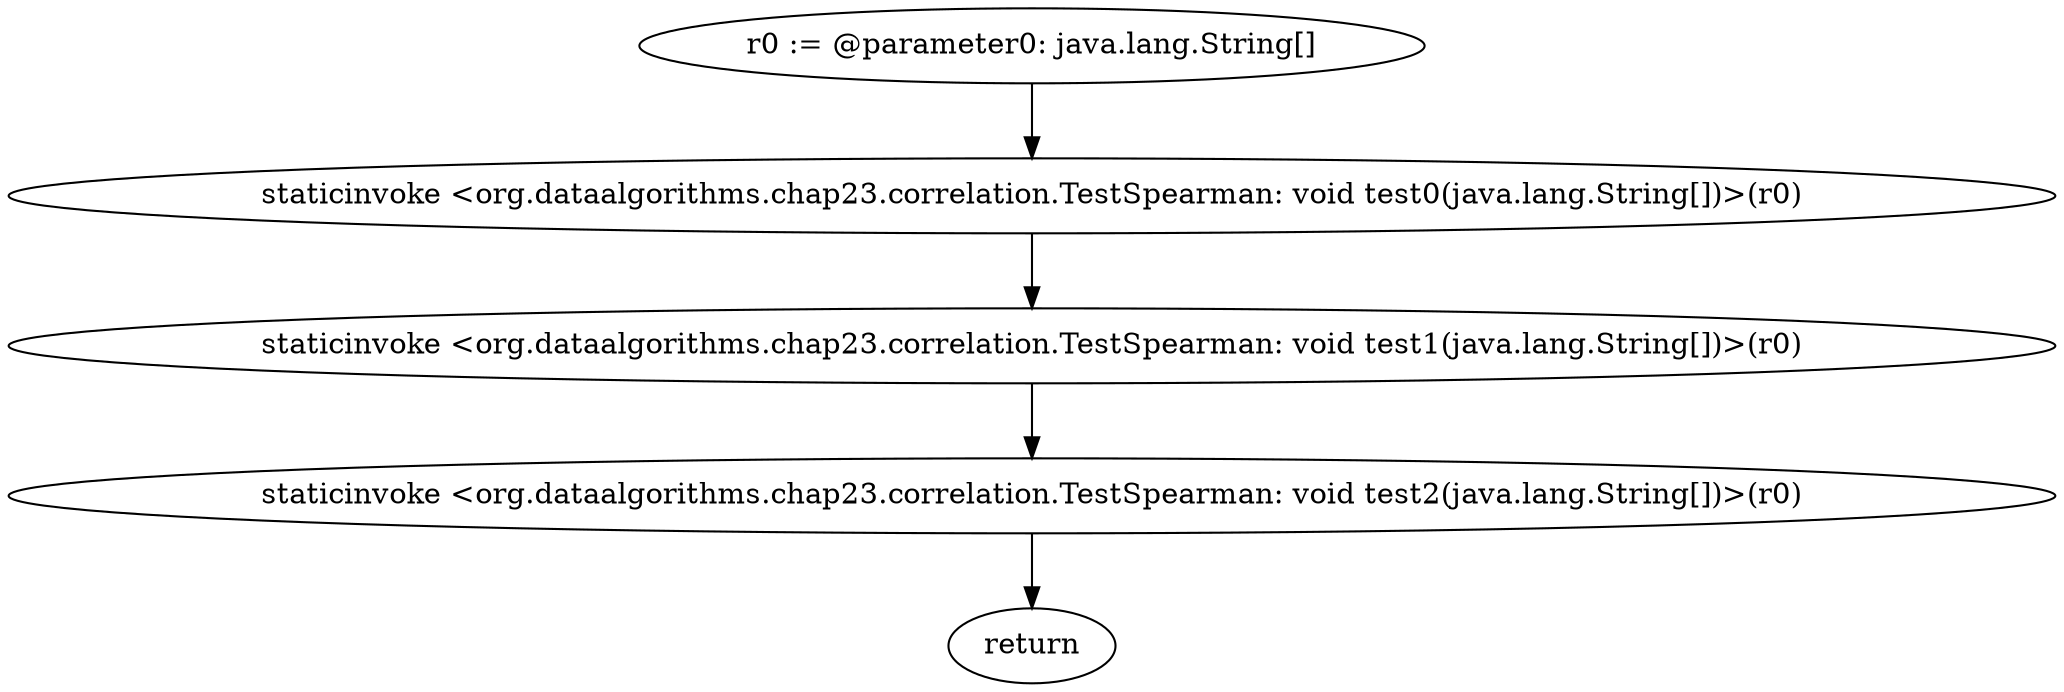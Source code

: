 digraph "unitGraph" {
    "r0 := @parameter0: java.lang.String[]"
    "staticinvoke <org.dataalgorithms.chap23.correlation.TestSpearman: void test0(java.lang.String[])>(r0)"
    "staticinvoke <org.dataalgorithms.chap23.correlation.TestSpearman: void test1(java.lang.String[])>(r0)"
    "staticinvoke <org.dataalgorithms.chap23.correlation.TestSpearman: void test2(java.lang.String[])>(r0)"
    "return"
    "r0 := @parameter0: java.lang.String[]"->"staticinvoke <org.dataalgorithms.chap23.correlation.TestSpearman: void test0(java.lang.String[])>(r0)";
    "staticinvoke <org.dataalgorithms.chap23.correlation.TestSpearman: void test0(java.lang.String[])>(r0)"->"staticinvoke <org.dataalgorithms.chap23.correlation.TestSpearman: void test1(java.lang.String[])>(r0)";
    "staticinvoke <org.dataalgorithms.chap23.correlation.TestSpearman: void test1(java.lang.String[])>(r0)"->"staticinvoke <org.dataalgorithms.chap23.correlation.TestSpearman: void test2(java.lang.String[])>(r0)";
    "staticinvoke <org.dataalgorithms.chap23.correlation.TestSpearman: void test2(java.lang.String[])>(r0)"->"return";
}
